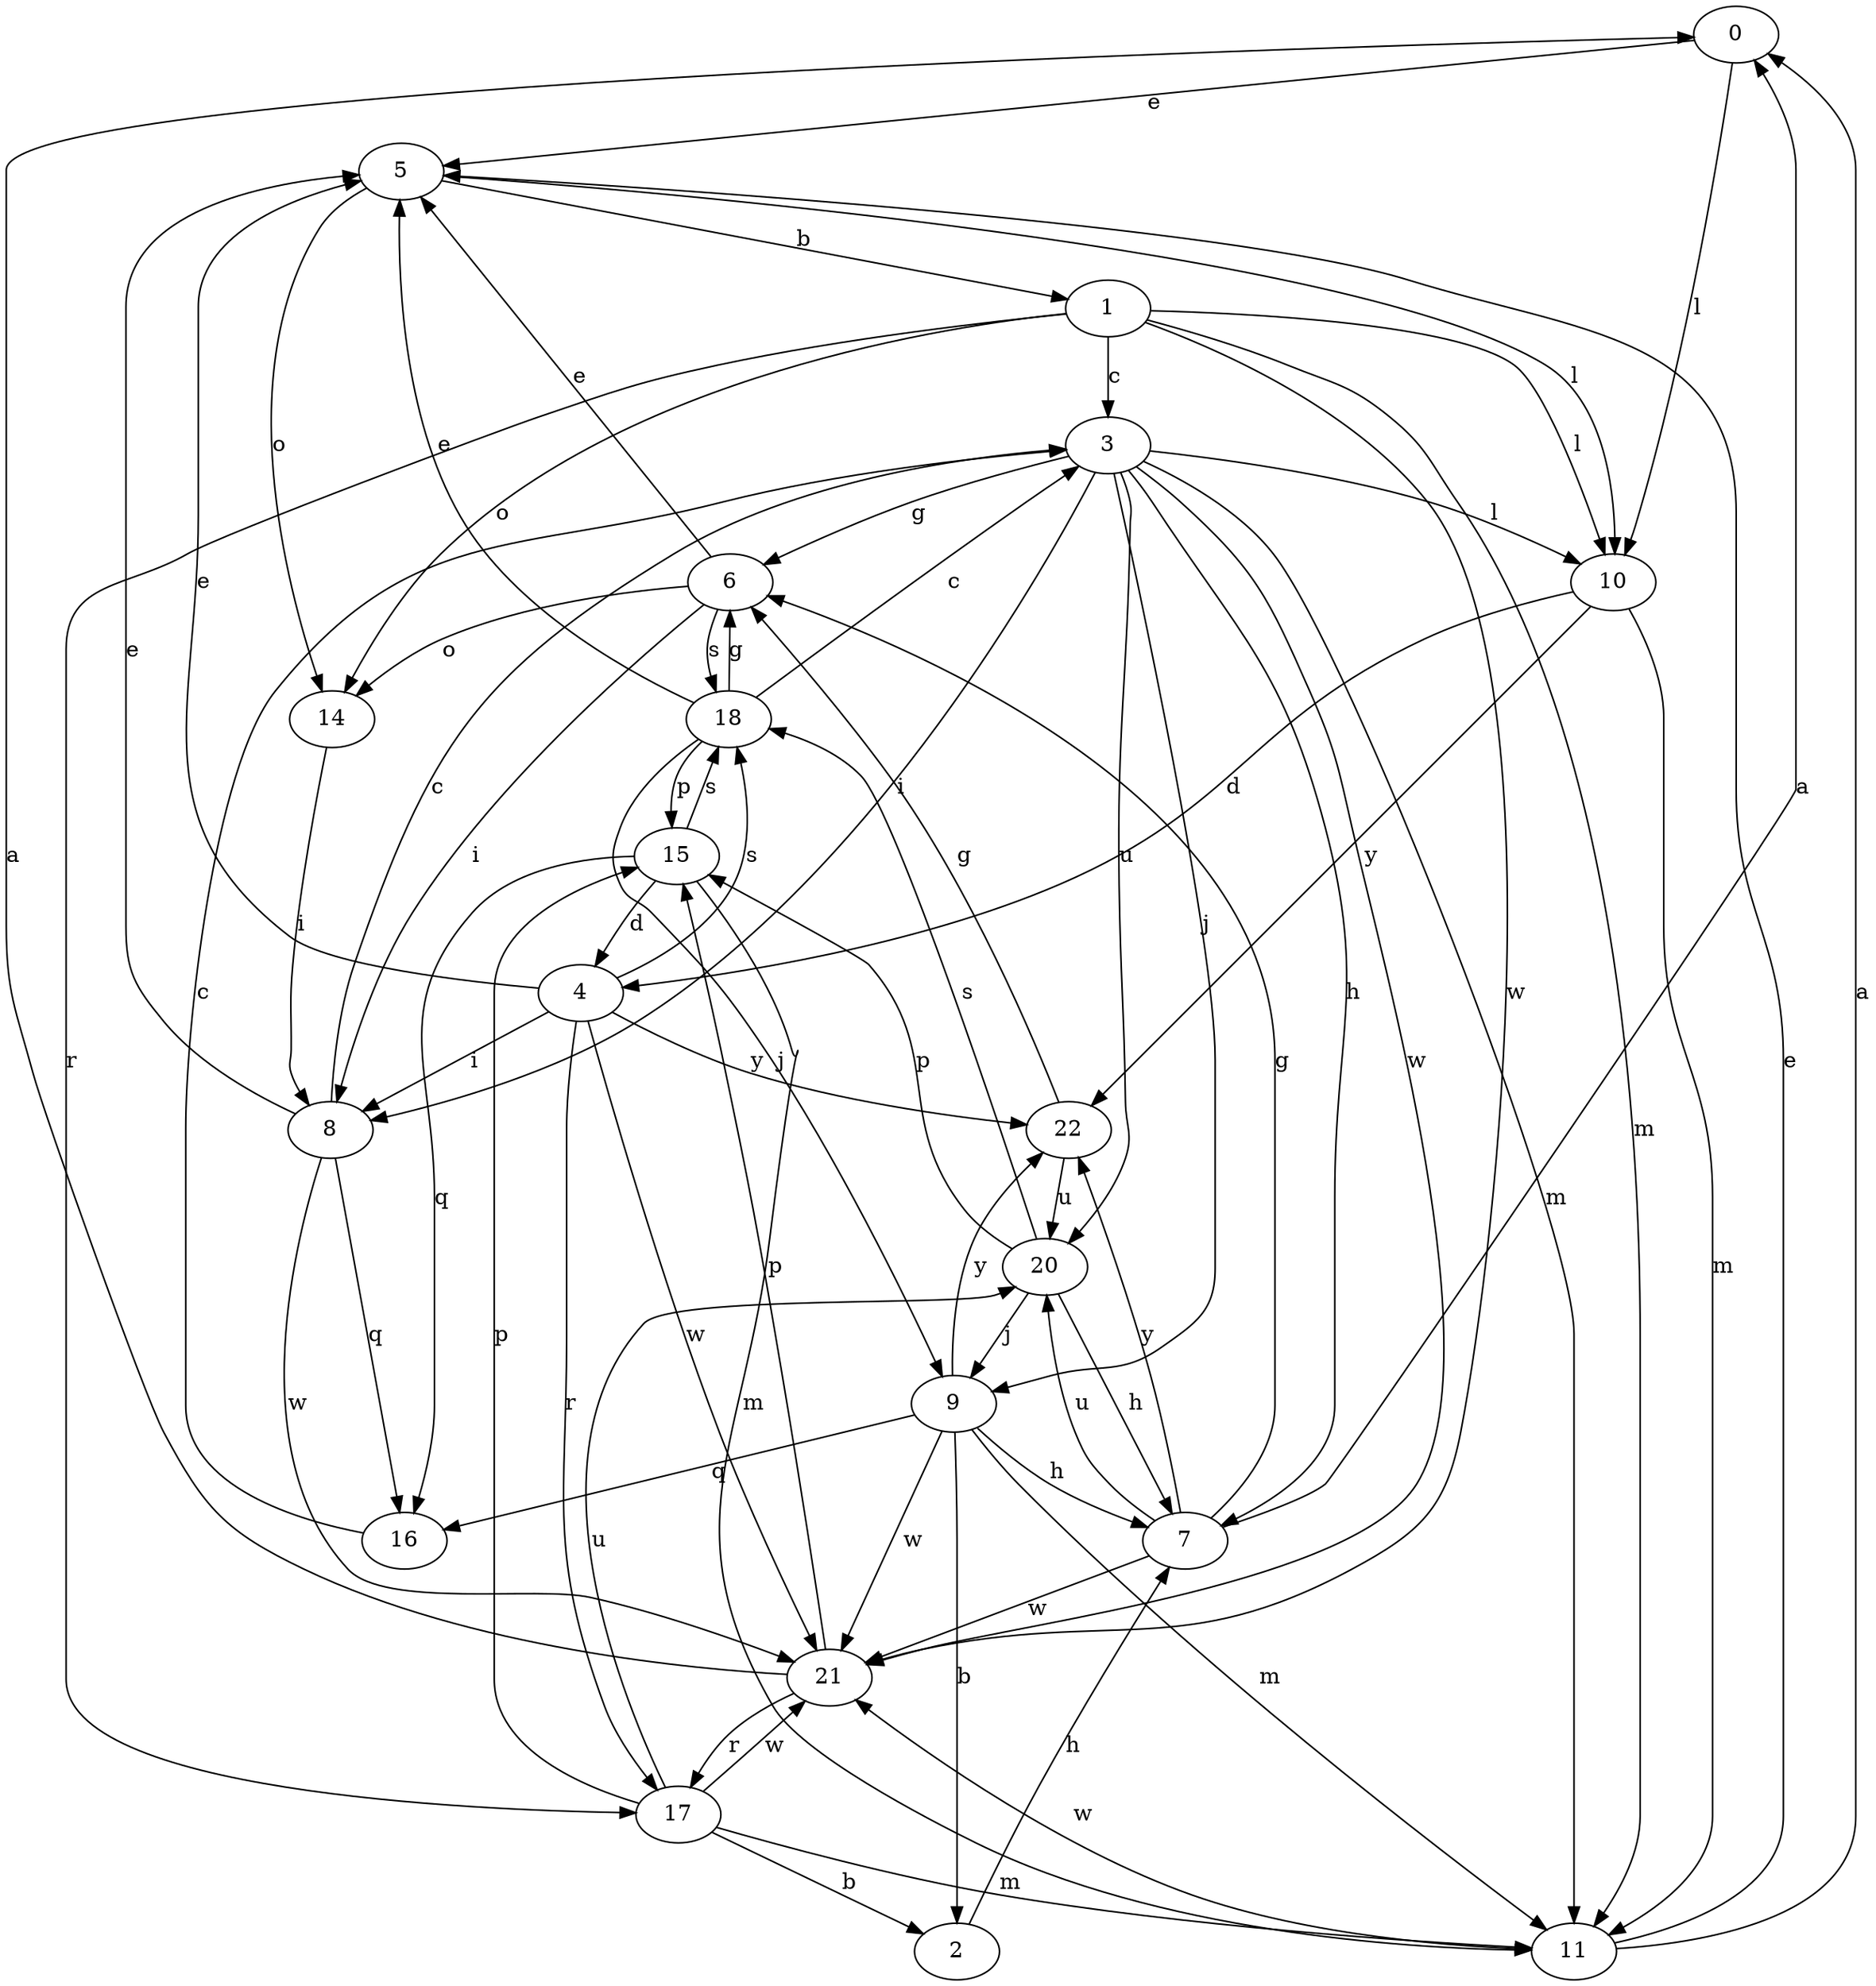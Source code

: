 strict digraph  {
0;
1;
2;
3;
4;
5;
6;
7;
8;
9;
10;
11;
14;
15;
16;
17;
18;
20;
21;
22;
0 -> 5  [label=e];
0 -> 10  [label=l];
1 -> 3  [label=c];
1 -> 10  [label=l];
1 -> 11  [label=m];
1 -> 14  [label=o];
1 -> 17  [label=r];
1 -> 21  [label=w];
2 -> 7  [label=h];
3 -> 6  [label=g];
3 -> 7  [label=h];
3 -> 8  [label=i];
3 -> 9  [label=j];
3 -> 10  [label=l];
3 -> 11  [label=m];
3 -> 20  [label=u];
3 -> 21  [label=w];
4 -> 5  [label=e];
4 -> 8  [label=i];
4 -> 17  [label=r];
4 -> 18  [label=s];
4 -> 21  [label=w];
4 -> 22  [label=y];
5 -> 1  [label=b];
5 -> 10  [label=l];
5 -> 14  [label=o];
6 -> 5  [label=e];
6 -> 8  [label=i];
6 -> 14  [label=o];
6 -> 18  [label=s];
7 -> 0  [label=a];
7 -> 6  [label=g];
7 -> 20  [label=u];
7 -> 21  [label=w];
7 -> 22  [label=y];
8 -> 3  [label=c];
8 -> 5  [label=e];
8 -> 16  [label=q];
8 -> 21  [label=w];
9 -> 2  [label=b];
9 -> 7  [label=h];
9 -> 11  [label=m];
9 -> 16  [label=q];
9 -> 21  [label=w];
9 -> 22  [label=y];
10 -> 4  [label=d];
10 -> 11  [label=m];
10 -> 22  [label=y];
11 -> 0  [label=a];
11 -> 5  [label=e];
11 -> 21  [label=w];
14 -> 8  [label=i];
15 -> 4  [label=d];
15 -> 11  [label=m];
15 -> 16  [label=q];
15 -> 18  [label=s];
16 -> 3  [label=c];
17 -> 2  [label=b];
17 -> 11  [label=m];
17 -> 15  [label=p];
17 -> 20  [label=u];
17 -> 21  [label=w];
18 -> 3  [label=c];
18 -> 5  [label=e];
18 -> 6  [label=g];
18 -> 9  [label=j];
18 -> 15  [label=p];
20 -> 7  [label=h];
20 -> 9  [label=j];
20 -> 15  [label=p];
20 -> 18  [label=s];
21 -> 0  [label=a];
21 -> 15  [label=p];
21 -> 17  [label=r];
22 -> 6  [label=g];
22 -> 20  [label=u];
}

